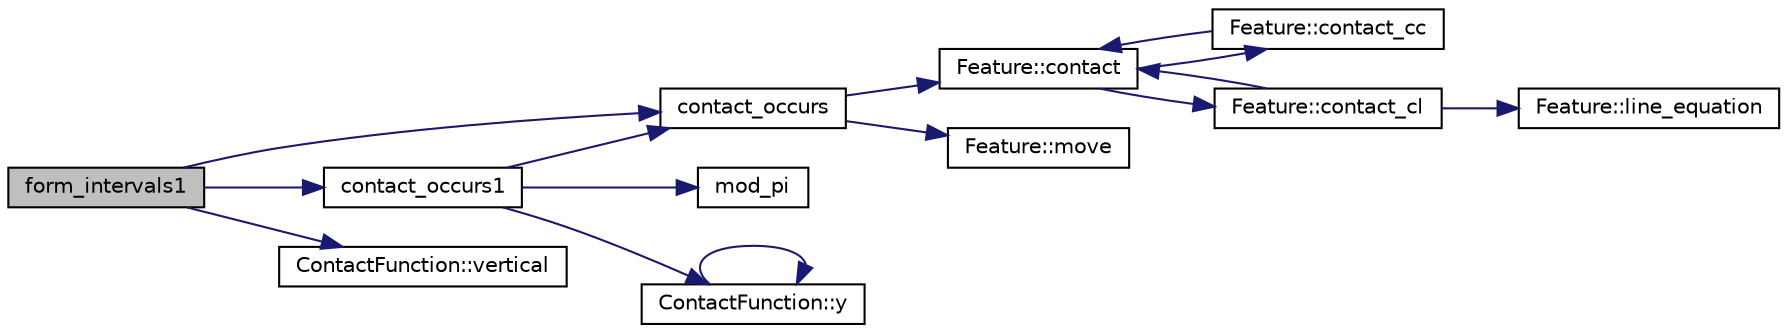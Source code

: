 digraph "form_intervals1"
{
 // LATEX_PDF_SIZE
  edge [fontname="Helvetica",fontsize="10",labelfontname="Helvetica",labelfontsize="10"];
  node [fontname="Helvetica",fontsize="10",shape=record];
  rankdir="LR";
  Node1 [label="form_intervals1",height=0.2,width=0.4,color="black", fillcolor="grey75", style="filled", fontcolor="black",tooltip=" "];
  Node1 -> Node2 [color="midnightblue",fontsize="10",style="solid",fontname="Helvetica"];
  Node2 [label="contact_occurs",height=0.2,width=0.4,color="black", fillcolor="white", style="filled",URL="$d6/d39/cs_8_c.html#a3e71874d91d09fe45468ac562dc470fc",tooltip=" "];
  Node2 -> Node3 [color="midnightblue",fontsize="10",style="solid",fontname="Helvetica"];
  Node3 [label="Feature::contact",height=0.2,width=0.4,color="black", fillcolor="white", style="filled",URL="$d7/d76/class_feature.html#a18d082c37b8239da9280d984b1bf3d6d",tooltip=" "];
  Node3 -> Node4 [color="midnightblue",fontsize="10",style="solid",fontname="Helvetica"];
  Node4 [label="Feature::contact_cc",height=0.2,width=0.4,color="black", fillcolor="white", style="filled",URL="$d7/d76/class_feature.html#a3b7421201888e6259d53d89898bfda80",tooltip=" "];
  Node4 -> Node3 [color="midnightblue",fontsize="10",style="solid",fontname="Helvetica"];
  Node3 -> Node5 [color="midnightblue",fontsize="10",style="solid",fontname="Helvetica"];
  Node5 [label="Feature::contact_cl",height=0.2,width=0.4,color="black", fillcolor="white", style="filled",URL="$d7/d76/class_feature.html#a91f0726e230b3e101f5f5ba0d75dc7bc",tooltip=" "];
  Node5 -> Node3 [color="midnightblue",fontsize="10",style="solid",fontname="Helvetica"];
  Node5 -> Node6 [color="midnightblue",fontsize="10",style="solid",fontname="Helvetica"];
  Node6 [label="Feature::line_equation",height=0.2,width=0.4,color="black", fillcolor="white", style="filled",URL="$d7/d76/class_feature.html#acb1e9d500c75d6ac02b18e2ea5b07806",tooltip=" "];
  Node2 -> Node7 [color="midnightblue",fontsize="10",style="solid",fontname="Helvetica"];
  Node7 [label="Feature::move",height=0.2,width=0.4,color="black", fillcolor="white", style="filled",URL="$d7/d76/class_feature.html#a7b1aff4948433a26ca0425e747ab610e",tooltip=" "];
  Node1 -> Node8 [color="midnightblue",fontsize="10",style="solid",fontname="Helvetica"];
  Node8 [label="contact_occurs1",height=0.2,width=0.4,color="black", fillcolor="white", style="filled",URL="$d6/d39/cs_8_c.html#a7b0c41803e8e361c06c02b8e93a21245",tooltip=" "];
  Node8 -> Node2 [color="midnightblue",fontsize="10",style="solid",fontname="Helvetica"];
  Node8 -> Node9 [color="midnightblue",fontsize="10",style="solid",fontname="Helvetica"];
  Node9 [label="mod_pi",height=0.2,width=0.4,color="black", fillcolor="white", style="filled",URL="$d6/d39/cs_8_c.html#acbffffcb40f86b2239411252d8d40ff5",tooltip=" "];
  Node8 -> Node10 [color="midnightblue",fontsize="10",style="solid",fontname="Helvetica"];
  Node10 [label="ContactFunction::y",height=0.2,width=0.4,color="black", fillcolor="white", style="filled",URL="$d2/d41/class_contact_function.html#ab8260d054902416d81cb2f04c120edc4",tooltip=" "];
  Node10 -> Node10 [color="midnightblue",fontsize="10",style="solid",fontname="Helvetica"];
  Node1 -> Node11 [color="midnightblue",fontsize="10",style="solid",fontname="Helvetica"];
  Node11 [label="ContactFunction::vertical",height=0.2,width=0.4,color="black", fillcolor="white", style="filled",URL="$d2/d41/class_contact_function.html#a6b900f04e431aeeca87a1fa024f5e8e0",tooltip=" "];
}
